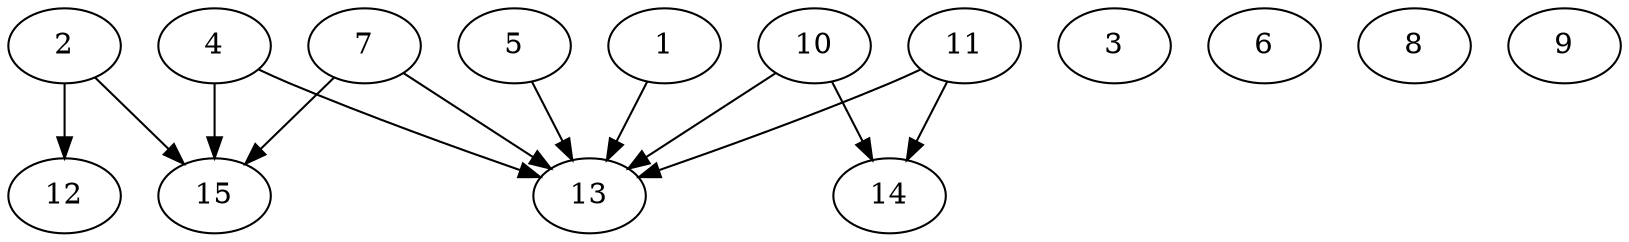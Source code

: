 // DAG automatically generated by daggen at Thu Oct  3 13:59:26 2019
// ./daggen --dot -n 15 --ccr 0.5 --fat 0.9 --regular 0.9 --density 0.6 --mindata 5242880 --maxdata 52428800 
digraph G {
  1 [size="86233088", alpha="0.12", expect_size="43116544"] 
  1 -> 13 [size ="43116544"]
  2 [size="13121536", alpha="0.02", expect_size="6560768"] 
  2 -> 12 [size ="6560768"]
  2 -> 15 [size ="6560768"]
  3 [size="79685632", alpha="0.09", expect_size="39842816"] 
  4 [size="15616000", alpha="0.17", expect_size="7808000"] 
  4 -> 13 [size ="7808000"]
  4 -> 15 [size ="7808000"]
  5 [size="70678528", alpha="0.11", expect_size="35339264"] 
  5 -> 13 [size ="35339264"]
  6 [size="95197184", alpha="0.18", expect_size="47598592"] 
  7 [size="66621440", alpha="0.04", expect_size="33310720"] 
  7 -> 13 [size ="33310720"]
  7 -> 15 [size ="33310720"]
  8 [size="10655744", alpha="0.12", expect_size="5327872"] 
  9 [size="40085504", alpha="0.16", expect_size="20042752"] 
  10 [size="49383424", alpha="0.06", expect_size="24691712"] 
  10 -> 13 [size ="24691712"]
  10 -> 14 [size ="24691712"]
  11 [size="71196672", alpha="0.02", expect_size="35598336"] 
  11 -> 13 [size ="35598336"]
  11 -> 14 [size ="35598336"]
  12 [size="35194880", alpha="0.15", expect_size="17597440"] 
  13 [size="44064768", alpha="0.20", expect_size="22032384"] 
  14 [size="86757376", alpha="0.06", expect_size="43378688"] 
  15 [size="74823680", alpha="0.03", expect_size="37411840"] 
}
